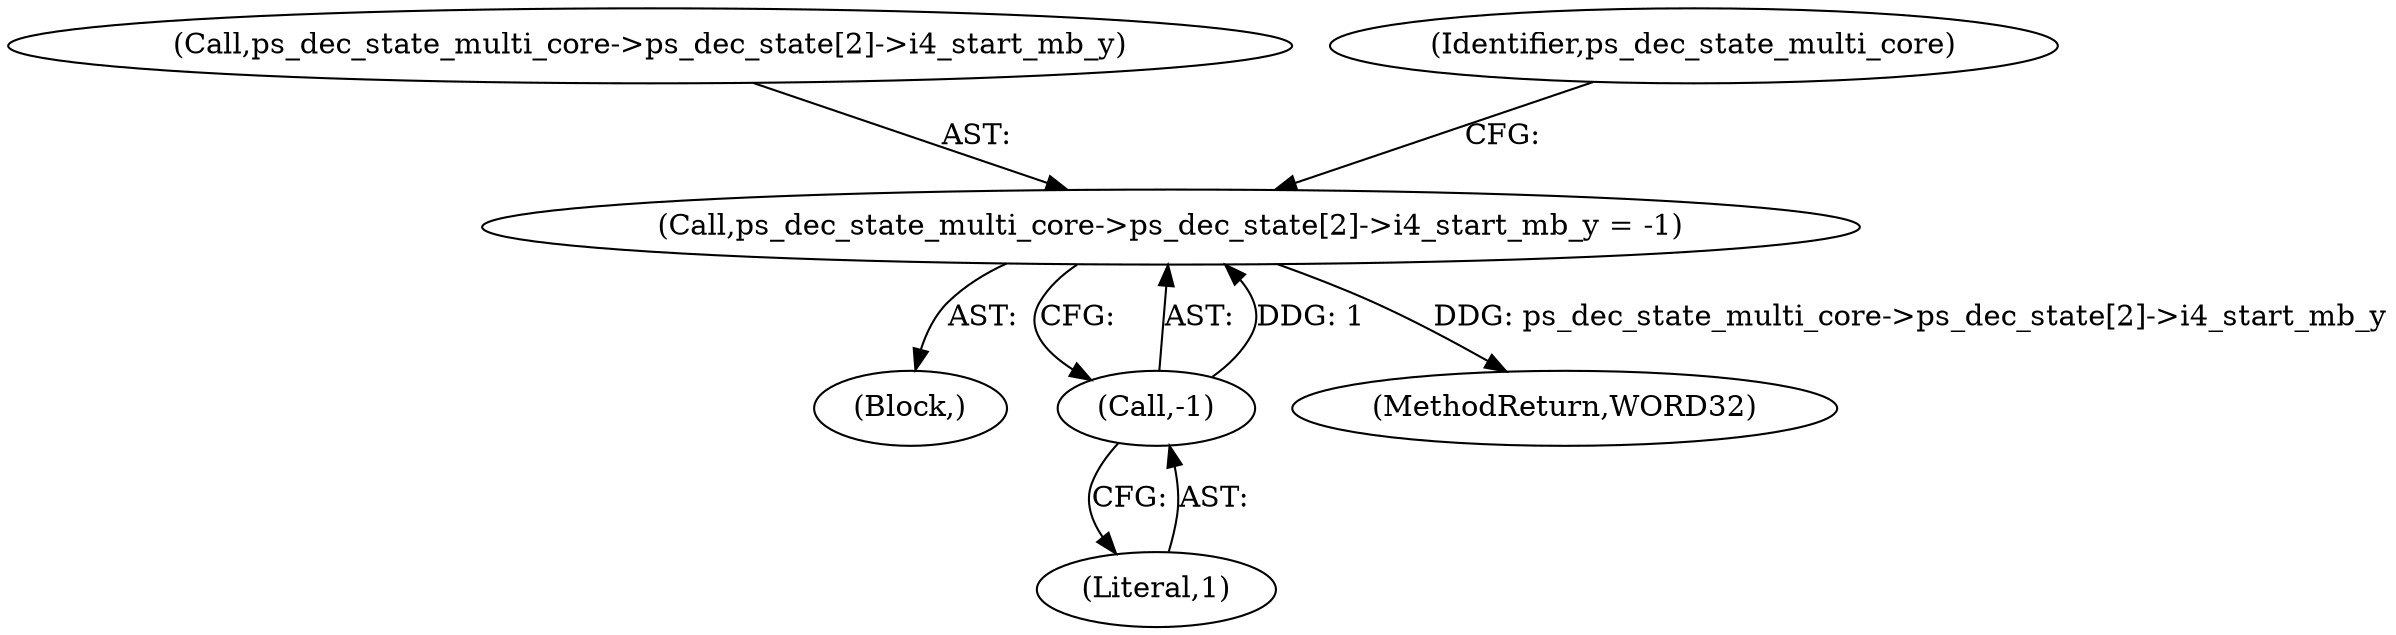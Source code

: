 digraph "0_Android_ba604d336b40fd4bde1622f64d67135bdbd61301_0@array" {
"1000153" [label="(Call,ps_dec_state_multi_core->ps_dec_state[2]->i4_start_mb_y = -1)"];
"1000161" [label="(Call,-1)"];
"1000162" [label="(Literal,1)"];
"1000161" [label="(Call,-1)"];
"1000154" [label="(Call,ps_dec_state_multi_core->ps_dec_state[2]->i4_start_mb_y)"];
"1000153" [label="(Call,ps_dec_state_multi_core->ps_dec_state[2]->i4_start_mb_y = -1)"];
"1000109" [label="(Block,)"];
"1000545" [label="(MethodReturn,WORD32)"];
"1000167" [label="(Identifier,ps_dec_state_multi_core)"];
"1000153" -> "1000109"  [label="AST: "];
"1000153" -> "1000161"  [label="CFG: "];
"1000154" -> "1000153"  [label="AST: "];
"1000161" -> "1000153"  [label="AST: "];
"1000167" -> "1000153"  [label="CFG: "];
"1000153" -> "1000545"  [label="DDG: ps_dec_state_multi_core->ps_dec_state[2]->i4_start_mb_y"];
"1000161" -> "1000153"  [label="DDG: 1"];
"1000161" -> "1000162"  [label="CFG: "];
"1000162" -> "1000161"  [label="AST: "];
}
